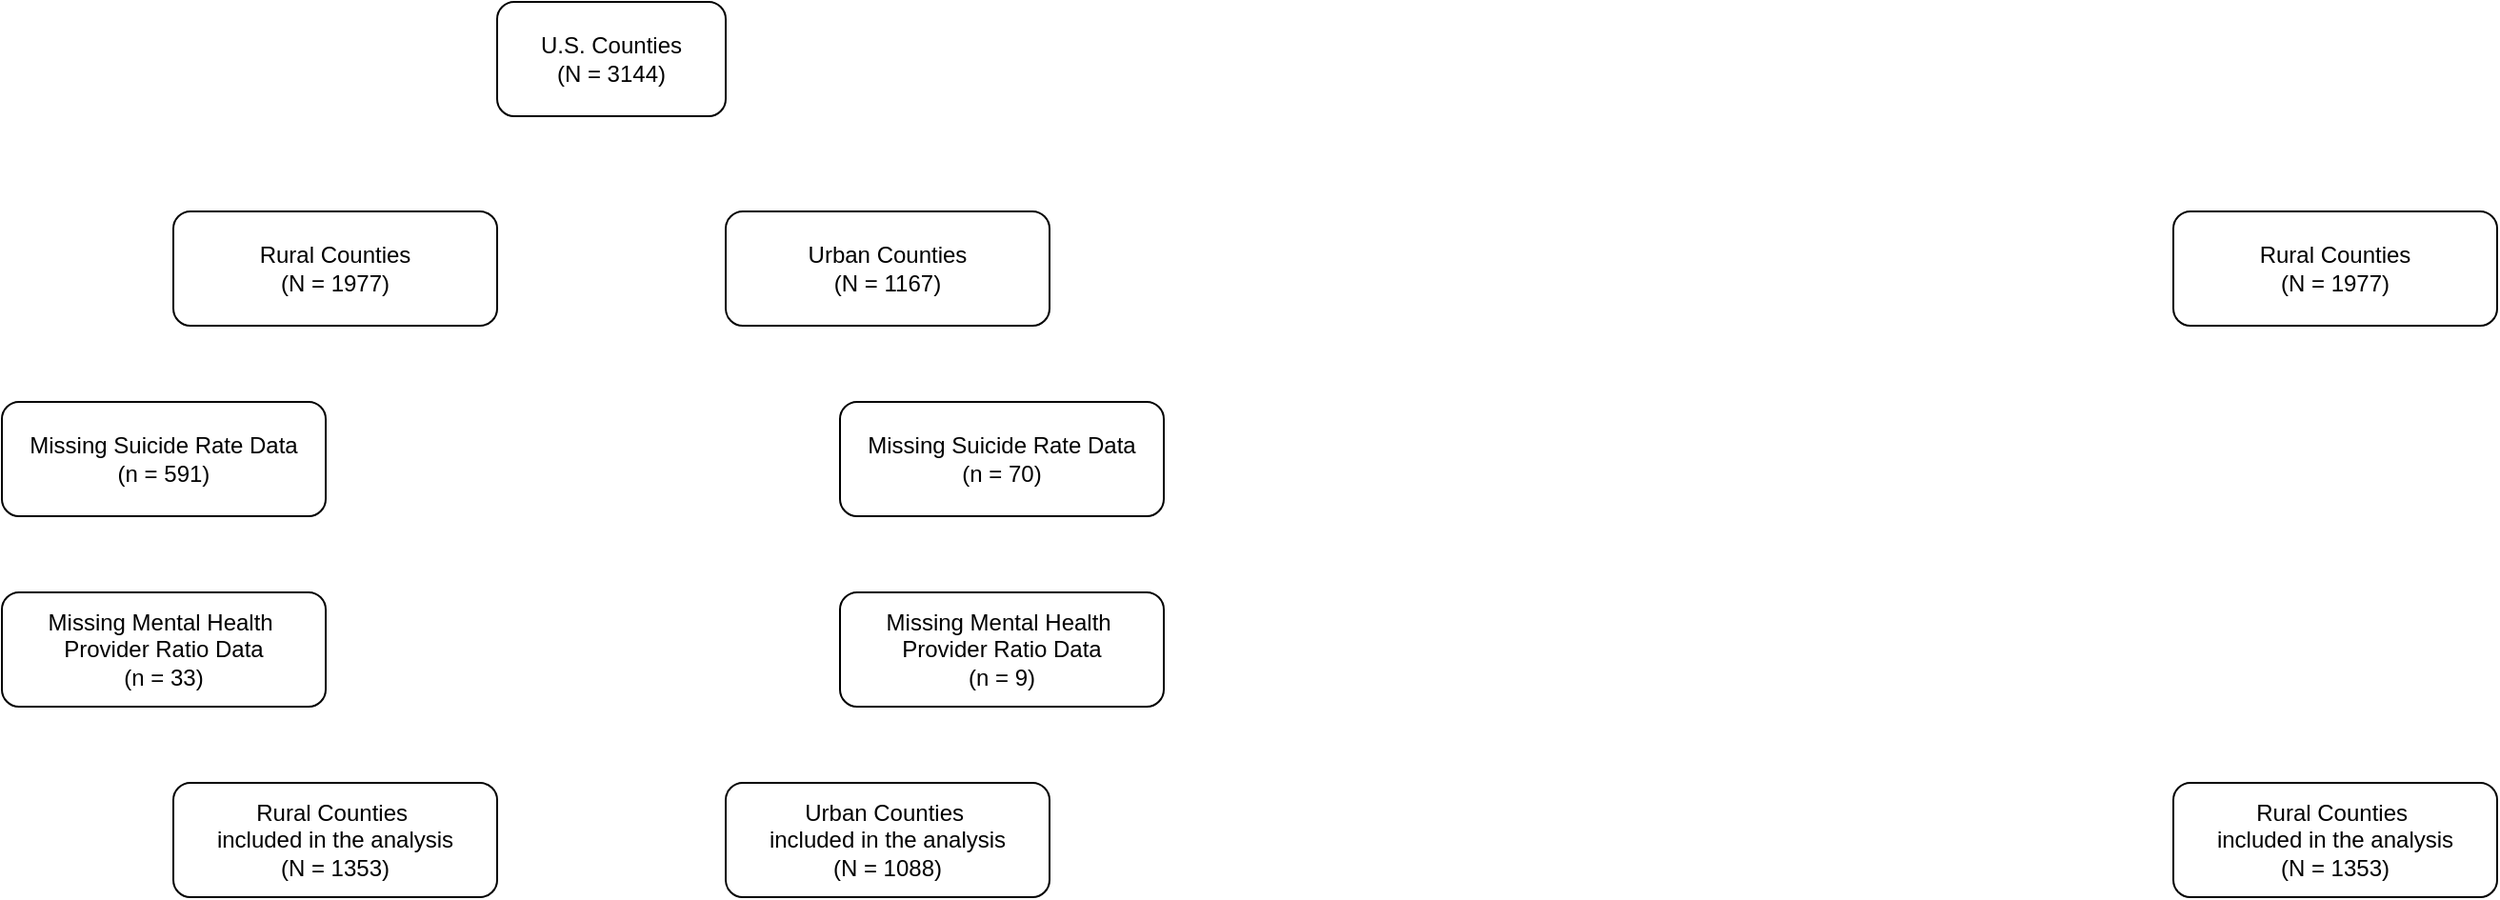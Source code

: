 <mxfile version="25.0.3">
  <diagram name="Page-1" id="U41e0W1YyA7ZPDxGugCi">
    <mxGraphModel dx="2122" dy="816" grid="1" gridSize="10" guides="1" tooltips="1" connect="1" arrows="1" fold="1" page="1" pageScale="1" pageWidth="850" pageHeight="1100" math="0" shadow="0">
      <root>
        <mxCell id="0" />
        <mxCell id="1" parent="0" />
        <mxCell id="QXjHKHTt_Mf7uVLjIhGh-1" value="U.S. Counties&lt;div&gt;(N = 3144)&lt;/div&gt;" style="rounded=1;whiteSpace=wrap;html=1;" parent="1" vertex="1">
          <mxGeometry x="140" y="210" width="120" height="60" as="geometry" />
        </mxCell>
        <mxCell id="QXjHKHTt_Mf7uVLjIhGh-2" value="Rural Counties&lt;div&gt;(N = 1977)&lt;/div&gt;" style="rounded=1;whiteSpace=wrap;html=1;" parent="1" vertex="1">
          <mxGeometry x="-30" y="320" width="170" height="60" as="geometry" />
        </mxCell>
        <mxCell id="QXjHKHTt_Mf7uVLjIhGh-4" value="Missing Suicide Rate Data&lt;div&gt;(n = 591)&lt;/div&gt;" style="rounded=1;whiteSpace=wrap;html=1;" parent="1" vertex="1">
          <mxGeometry x="-120" y="420" width="170" height="60" as="geometry" />
        </mxCell>
        <mxCell id="QXjHKHTt_Mf7uVLjIhGh-5" value="Missing Mental Health&amp;nbsp;&lt;div&gt;Provider Ratio Data&lt;div&gt;(n = 33)&lt;/div&gt;&lt;/div&gt;" style="rounded=1;whiteSpace=wrap;html=1;" parent="1" vertex="1">
          <mxGeometry x="-120" y="520" width="170" height="60" as="geometry" />
        </mxCell>
        <mxCell id="QXjHKHTt_Mf7uVLjIhGh-8" value="Rural Counties&amp;nbsp;&lt;div&gt;included in the analysis&lt;div&gt;(N = 1353)&lt;/div&gt;&lt;/div&gt;" style="rounded=1;whiteSpace=wrap;html=1;" parent="1" vertex="1">
          <mxGeometry x="-30" y="620" width="170" height="60" as="geometry" />
        </mxCell>
        <mxCell id="QXjHKHTt_Mf7uVLjIhGh-10" value="Urban Counties&lt;div&gt;(N = 1167)&lt;/div&gt;" style="rounded=1;whiteSpace=wrap;html=1;" parent="1" vertex="1">
          <mxGeometry x="260" y="320" width="170" height="60" as="geometry" />
        </mxCell>
        <mxCell id="QXjHKHTt_Mf7uVLjIhGh-11" value="Urban Counties&amp;nbsp;&lt;div&gt;included in the analysis&lt;div&gt;(N = 1088)&lt;/div&gt;&lt;/div&gt;" style="rounded=1;whiteSpace=wrap;html=1;" parent="1" vertex="1">
          <mxGeometry x="260" y="620" width="170" height="60" as="geometry" />
        </mxCell>
        <mxCell id="QXjHKHTt_Mf7uVLjIhGh-12" value="Rural Counties&lt;div&gt;(N = 1977)&lt;/div&gt;" style="rounded=1;whiteSpace=wrap;html=1;" parent="1" vertex="1">
          <mxGeometry x="1020" y="320" width="170" height="60" as="geometry" />
        </mxCell>
        <mxCell id="QXjHKHTt_Mf7uVLjIhGh-13" value="Rural Counties&amp;nbsp;&lt;div&gt;included in the analysis&lt;div&gt;(N = 1353)&lt;/div&gt;&lt;/div&gt;" style="rounded=1;whiteSpace=wrap;html=1;" parent="1" vertex="1">
          <mxGeometry x="1020" y="620" width="170" height="60" as="geometry" />
        </mxCell>
        <mxCell id="QXjHKHTt_Mf7uVLjIhGh-14" value="Missing Suicide Rate Data&lt;div&gt;(n = 70)&lt;/div&gt;" style="rounded=1;whiteSpace=wrap;html=1;" parent="1" vertex="1">
          <mxGeometry x="320" y="420" width="170" height="60" as="geometry" />
        </mxCell>
        <mxCell id="QXjHKHTt_Mf7uVLjIhGh-15" value="Missing Mental Health&amp;nbsp;&lt;div&gt;Provider Ratio Data&lt;div&gt;(n = 9)&lt;/div&gt;&lt;/div&gt;" style="rounded=1;whiteSpace=wrap;html=1;" parent="1" vertex="1">
          <mxGeometry x="320" y="520" width="170" height="60" as="geometry" />
        </mxCell>
      </root>
    </mxGraphModel>
  </diagram>
</mxfile>
